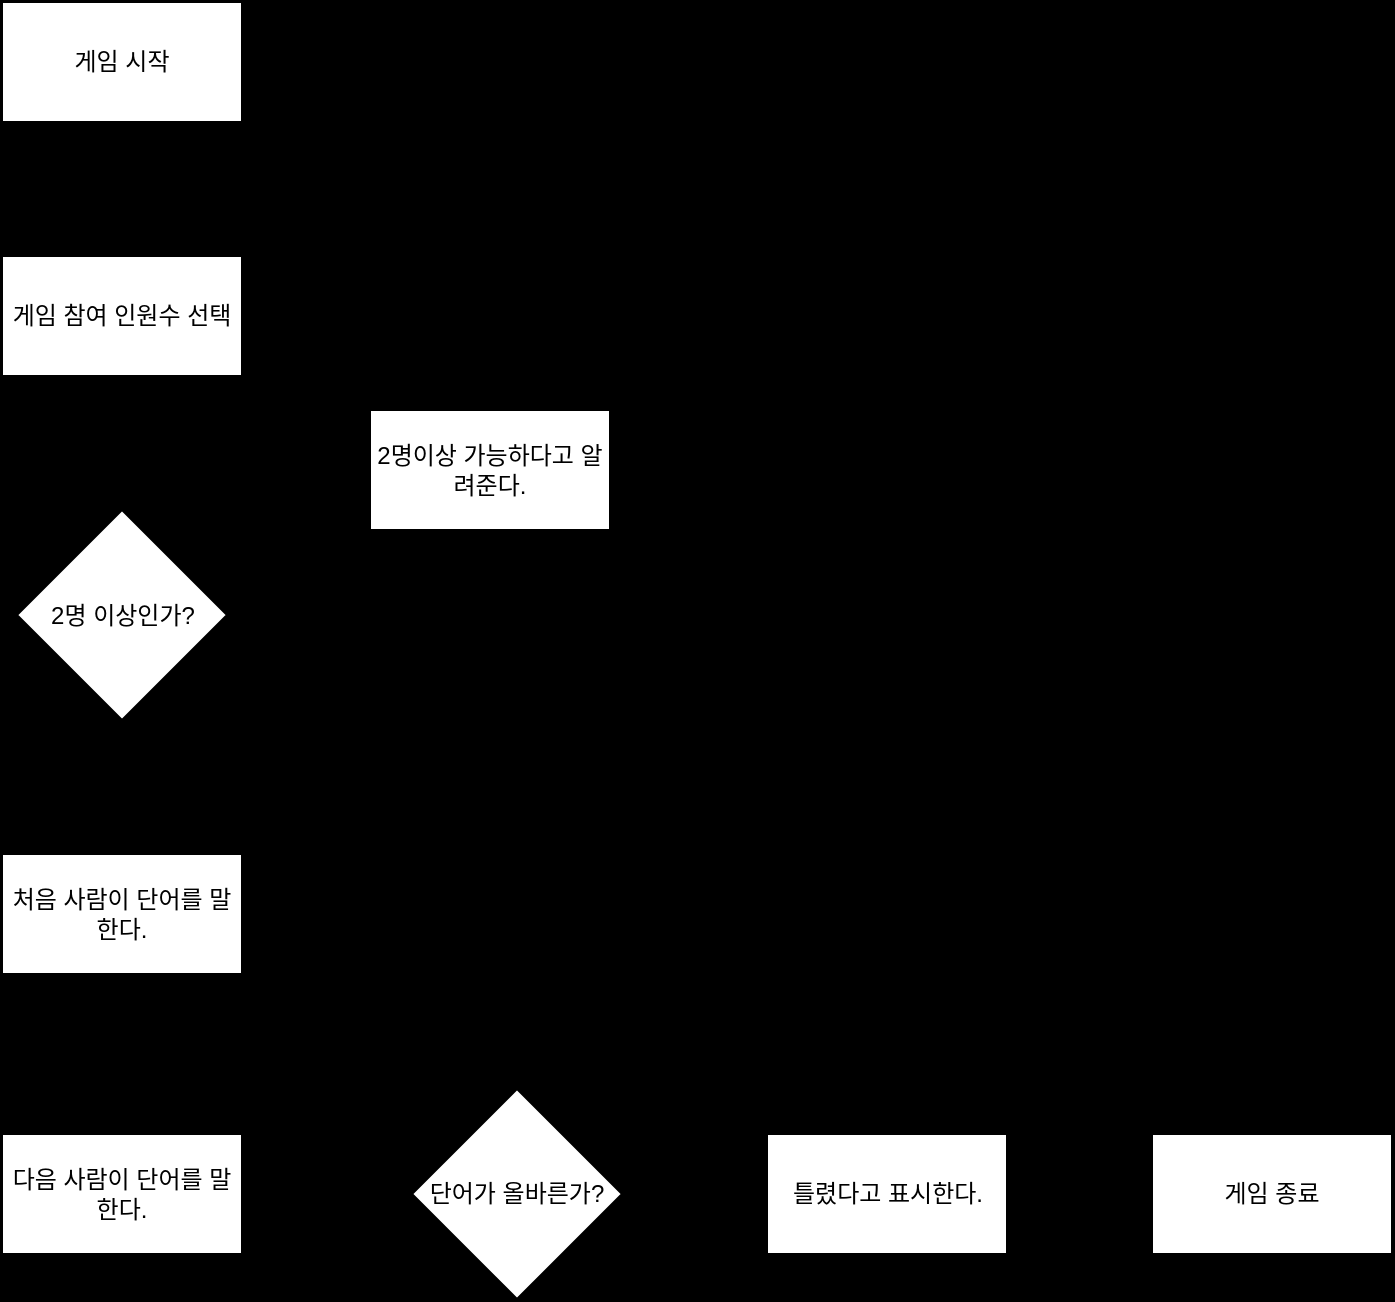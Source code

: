 <mxfile>
    <diagram id="7-J2zzYAVmp0Lr06Mmti" name="Page-1">
        <mxGraphModel dx="1700" dy="1951" grid="0" gridSize="10" guides="1" tooltips="1" connect="1" arrows="1" fold="1" page="1" pageScale="1" pageWidth="827" pageHeight="1169" background="#000000" math="0" shadow="0">
            <root>
                <mxCell id="0"/>
                <mxCell id="1" parent="0"/>
                <mxCell id="15" value="" style="edgeStyle=none;html=1;" edge="1" parent="1" source="2" target="14">
                    <mxGeometry relative="1" as="geometry"/>
                </mxCell>
                <mxCell id="2" value="게임 시작" style="whiteSpace=wrap;html=1;" vertex="1" parent="1">
                    <mxGeometry x="-807" y="-1094" width="120" height="60" as="geometry"/>
                </mxCell>
                <mxCell id="6" value="" style="edgeStyle=none;html=1;" edge="1" parent="1" target="5">
                    <mxGeometry relative="1" as="geometry">
                        <mxPoint x="-747" y="-908.0" as="sourcePoint"/>
                    </mxGeometry>
                </mxCell>
                <mxCell id="18" value="" style="edgeStyle=none;html=1;" edge="1" parent="1" source="5" target="17">
                    <mxGeometry relative="1" as="geometry"/>
                </mxCell>
                <mxCell id="37" style="edgeStyle=none;html=1;entryX=0.5;entryY=1;entryDx=0;entryDy=0;" edge="1" parent="1" source="5" target="35">
                    <mxGeometry relative="1" as="geometry">
                        <Array as="points">
                            <mxPoint x="-563" y="-787"/>
                        </Array>
                    </mxGeometry>
                </mxCell>
                <mxCell id="5" value="2명 이상인가?" style="rhombus;html=1;container=0;dropTarget=0;collapsible=0;movableLabel=0;backgroundOutline=0;treeFolding=0;treeMoving=0;comic=0;whiteSpace=wrap;" vertex="1" parent="1">
                    <mxGeometry x="-799.5" y="-840" width="105" height="105" as="geometry"/>
                </mxCell>
                <mxCell id="8" value="No" style="text;html=1;strokeColor=none;fillColor=none;align=center;verticalAlign=middle;whiteSpace=wrap;comic=0;" vertex="1" parent="1">
                    <mxGeometry x="-642" y="-779" width="40" height="20" as="geometry"/>
                </mxCell>
                <mxCell id="14" value="게임 참여 인원수 선택" style="whiteSpace=wrap;html=1;comic=0;" vertex="1" parent="1">
                    <mxGeometry x="-807" y="-967" width="120" height="60" as="geometry"/>
                </mxCell>
                <mxCell id="23" value="" style="edgeStyle=none;html=1;" edge="1" parent="1" source="17" target="22">
                    <mxGeometry relative="1" as="geometry"/>
                </mxCell>
                <mxCell id="17" value="처음 사람이 단어를 말한다." style="whiteSpace=wrap;html=1;comic=0;" vertex="1" parent="1">
                    <mxGeometry x="-807" y="-668" width="120" height="60" as="geometry"/>
                </mxCell>
                <mxCell id="19" value="Yes" style="text;html=1;strokeColor=none;fillColor=none;align=center;verticalAlign=middle;whiteSpace=wrap;comic=0;" vertex="1" parent="1">
                    <mxGeometry x="-742" y="-719" width="40" height="20" as="geometry"/>
                </mxCell>
                <mxCell id="25" value="" style="edgeStyle=none;html=1;" edge="1" parent="1" source="22" target="24">
                    <mxGeometry relative="1" as="geometry"/>
                </mxCell>
                <mxCell id="22" value="다음 사람이 단어를 말한다." style="whiteSpace=wrap;html=1;comic=0;" vertex="1" parent="1">
                    <mxGeometry x="-807" y="-528" width="120" height="60" as="geometry"/>
                </mxCell>
                <mxCell id="26" style="edgeStyle=none;html=1;entryX=1;entryY=0.5;entryDx=0;entryDy=0;" edge="1" parent="1" source="24" target="17">
                    <mxGeometry relative="1" as="geometry">
                        <Array as="points">
                            <mxPoint x="-550" y="-638"/>
                        </Array>
                    </mxGeometry>
                </mxCell>
                <mxCell id="29" value="" style="edgeStyle=none;html=1;" edge="1" parent="1" source="24" target="28">
                    <mxGeometry relative="1" as="geometry"/>
                </mxCell>
                <mxCell id="24" value="단어가 올바른가?" style="rhombus;whiteSpace=wrap;html=1;comic=0;" vertex="1" parent="1">
                    <mxGeometry x="-602" y="-550.5" width="105" height="105" as="geometry"/>
                </mxCell>
                <mxCell id="27" value="Yes" style="text;html=1;strokeColor=none;fillColor=none;align=center;verticalAlign=middle;whiteSpace=wrap;comic=0;" vertex="1" parent="1">
                    <mxGeometry x="-633" y="-664" width="40" height="20" as="geometry"/>
                </mxCell>
                <mxCell id="33" value="" style="edgeStyle=none;html=1;" edge="1" parent="1" source="28" target="32">
                    <mxGeometry relative="1" as="geometry"/>
                </mxCell>
                <mxCell id="28" value="틀렸다고 표시한다." style="whiteSpace=wrap;html=1;comic=0;" vertex="1" parent="1">
                    <mxGeometry x="-424.5" y="-528" width="120" height="60" as="geometry"/>
                </mxCell>
                <mxCell id="32" value="게임 종료" style="whiteSpace=wrap;html=1;" vertex="1" parent="1">
                    <mxGeometry x="-232" y="-528" width="120" height="60" as="geometry"/>
                </mxCell>
                <mxCell id="34" value="No" style="text;html=1;strokeColor=none;fillColor=none;align=center;verticalAlign=middle;whiteSpace=wrap;comic=0;" vertex="1" parent="1">
                    <mxGeometry x="-484" y="-519" width="40" height="20" as="geometry"/>
                </mxCell>
                <mxCell id="39" style="edgeStyle=none;html=1;entryX=1;entryY=0.5;entryDx=0;entryDy=0;" edge="1" parent="1" source="35" target="14">
                    <mxGeometry relative="1" as="geometry">
                        <Array as="points">
                            <mxPoint x="-563" y="-937"/>
                        </Array>
                    </mxGeometry>
                </mxCell>
                <mxCell id="35" value="2명이상 가능하다고 알려준다." style="rounded=0;whiteSpace=wrap;html=1;comic=0;" vertex="1" parent="1">
                    <mxGeometry x="-623" y="-890" width="120" height="60" as="geometry"/>
                </mxCell>
            </root>
        </mxGraphModel>
    </diagram>
</mxfile>